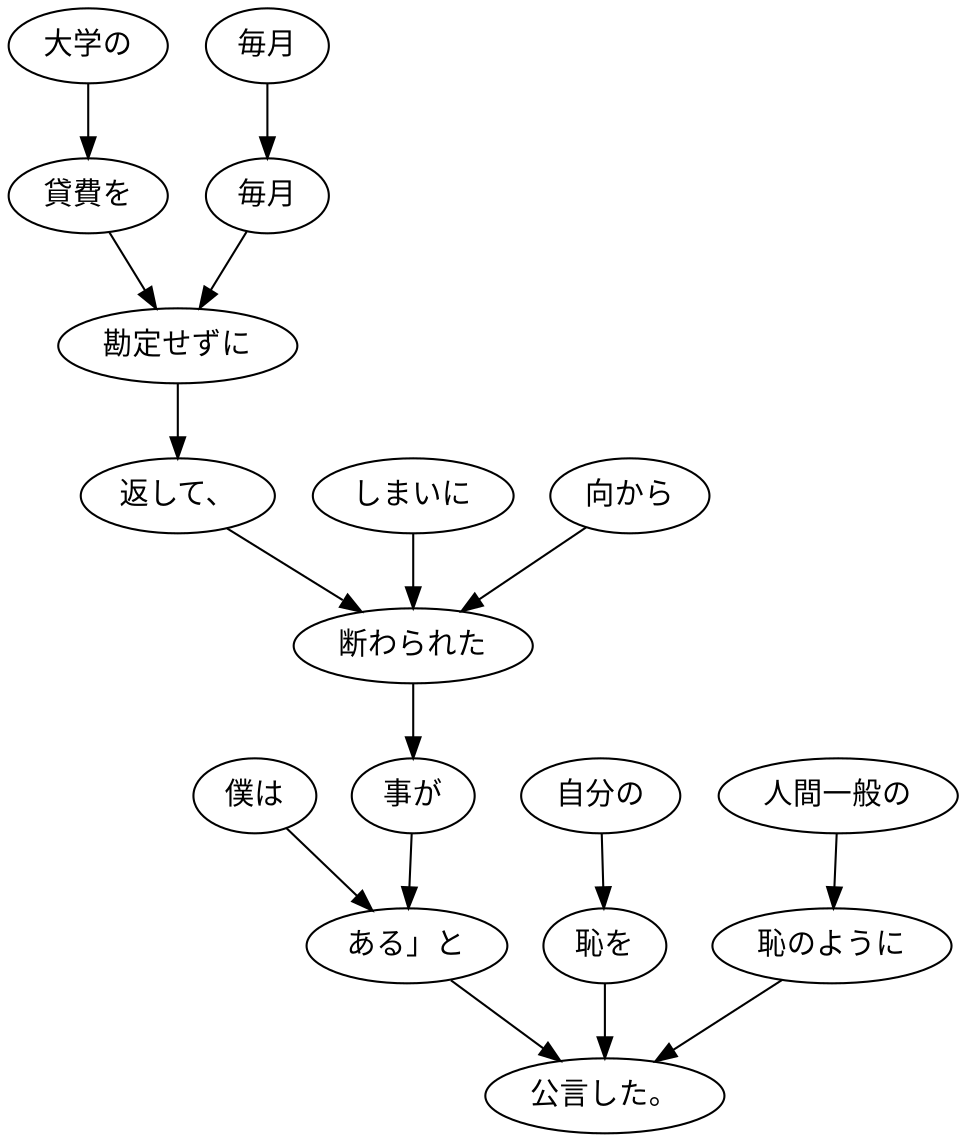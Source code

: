 digraph graph8708 {
	node0 [label="僕は"];
	node1 [label="大学の"];
	node2 [label="貸費を"];
	node3 [label="毎月"];
	node4 [label="毎月"];
	node5 [label="勘定せずに"];
	node6 [label="返して、"];
	node7 [label="しまいに"];
	node8 [label="向から"];
	node9 [label="断わられた"];
	node10 [label="事が"];
	node11 [label="ある」と"];
	node12 [label="自分の"];
	node13 [label="恥を"];
	node14 [label="人間一般の"];
	node15 [label="恥のように"];
	node16 [label="公言した。"];
	node0 -> node11;
	node1 -> node2;
	node2 -> node5;
	node3 -> node4;
	node4 -> node5;
	node5 -> node6;
	node6 -> node9;
	node7 -> node9;
	node8 -> node9;
	node9 -> node10;
	node10 -> node11;
	node11 -> node16;
	node12 -> node13;
	node13 -> node16;
	node14 -> node15;
	node15 -> node16;
}
